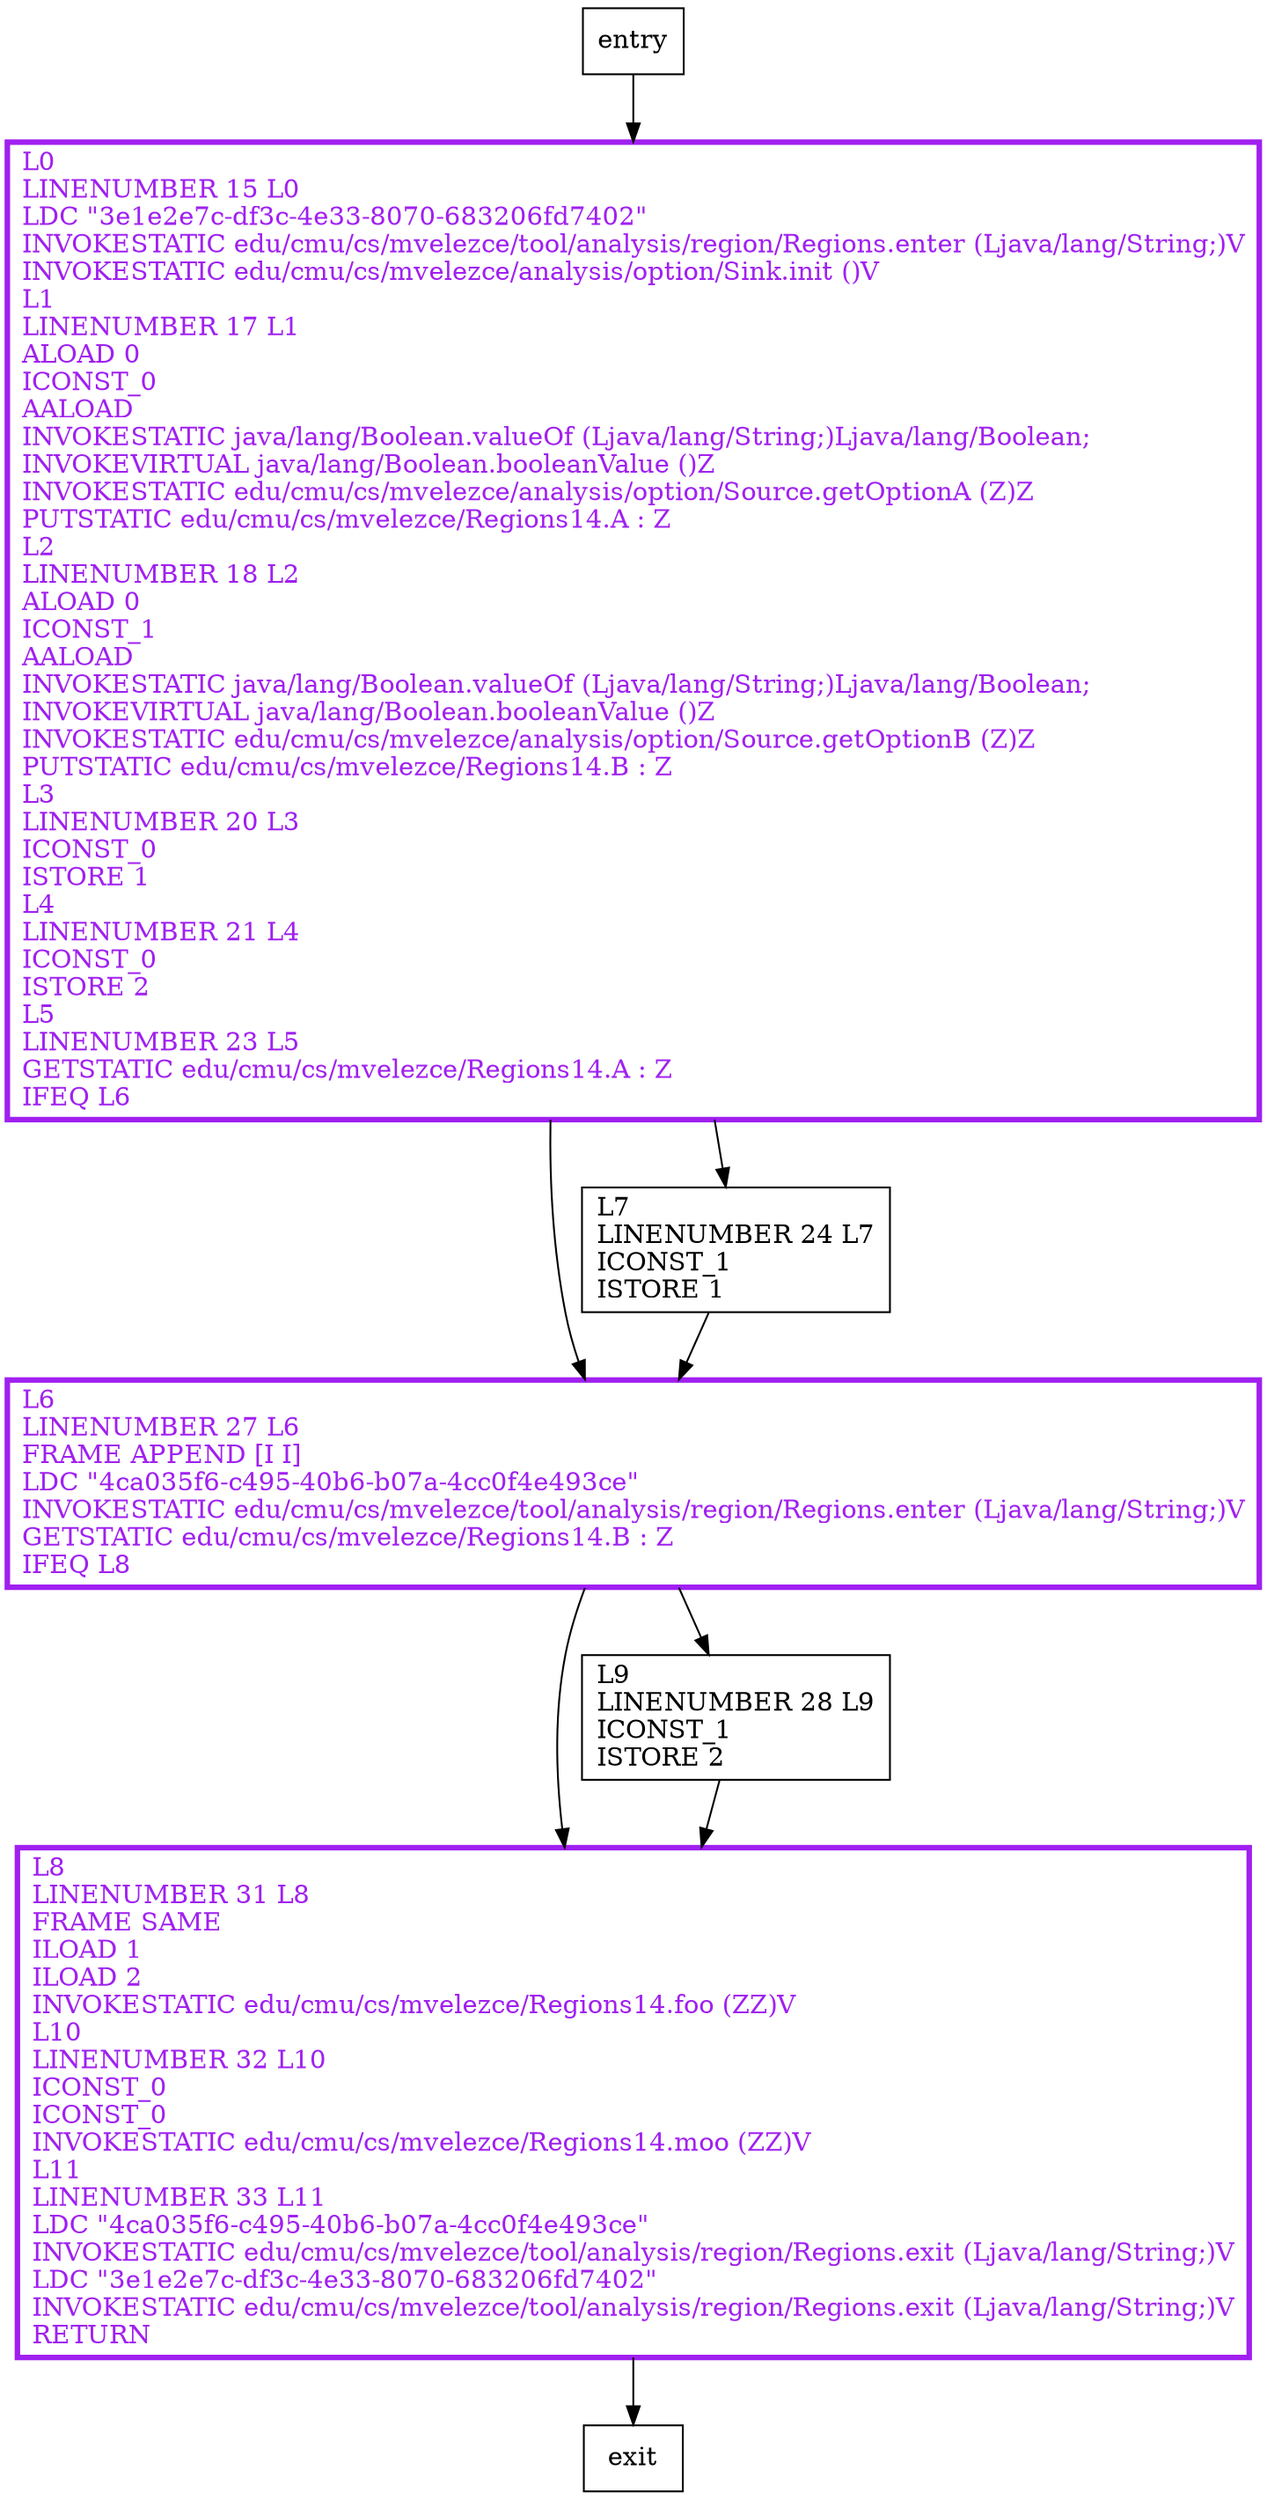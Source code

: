 digraph main {
node [shape=record];
132909799 [label="L6\lLINENUMBER 27 L6\lFRAME APPEND [I I]\lLDC \"4ca035f6-c495-40b6-b07a-4cc0f4e493ce\"\lINVOKESTATIC edu/cmu/cs/mvelezce/tool/analysis/region/Regions.enter (Ljava/lang/String;)V\lGETSTATIC edu/cmu/cs/mvelezce/Regions14.B : Z\lIFEQ L8\l"];
58089267 [label="L0\lLINENUMBER 15 L0\lLDC \"3e1e2e7c-df3c-4e33-8070-683206fd7402\"\lINVOKESTATIC edu/cmu/cs/mvelezce/tool/analysis/region/Regions.enter (Ljava/lang/String;)V\lINVOKESTATIC edu/cmu/cs/mvelezce/analysis/option/Sink.init ()V\lL1\lLINENUMBER 17 L1\lALOAD 0\lICONST_0\lAALOAD\lINVOKESTATIC java/lang/Boolean.valueOf (Ljava/lang/String;)Ljava/lang/Boolean;\lINVOKEVIRTUAL java/lang/Boolean.booleanValue ()Z\lINVOKESTATIC edu/cmu/cs/mvelezce/analysis/option/Source.getOptionA (Z)Z\lPUTSTATIC edu/cmu/cs/mvelezce/Regions14.A : Z\lL2\lLINENUMBER 18 L2\lALOAD 0\lICONST_1\lAALOAD\lINVOKESTATIC java/lang/Boolean.valueOf (Ljava/lang/String;)Ljava/lang/Boolean;\lINVOKEVIRTUAL java/lang/Boolean.booleanValue ()Z\lINVOKESTATIC edu/cmu/cs/mvelezce/analysis/option/Source.getOptionB (Z)Z\lPUTSTATIC edu/cmu/cs/mvelezce/Regions14.B : Z\lL3\lLINENUMBER 20 L3\lICONST_0\lISTORE 1\lL4\lLINENUMBER 21 L4\lICONST_0\lISTORE 2\lL5\lLINENUMBER 23 L5\lGETSTATIC edu/cmu/cs/mvelezce/Regions14.A : Z\lIFEQ L6\l"];
305184859 [label="L8\lLINENUMBER 31 L8\lFRAME SAME\lILOAD 1\lILOAD 2\lINVOKESTATIC edu/cmu/cs/mvelezce/Regions14.foo (ZZ)V\lL10\lLINENUMBER 32 L10\lICONST_0\lICONST_0\lINVOKESTATIC edu/cmu/cs/mvelezce/Regions14.moo (ZZ)V\lL11\lLINENUMBER 33 L11\lLDC \"4ca035f6-c495-40b6-b07a-4cc0f4e493ce\"\lINVOKESTATIC edu/cmu/cs/mvelezce/tool/analysis/region/Regions.exit (Ljava/lang/String;)V\lLDC \"3e1e2e7c-df3c-4e33-8070-683206fd7402\"\lINVOKESTATIC edu/cmu/cs/mvelezce/tool/analysis/region/Regions.exit (Ljava/lang/String;)V\lRETURN\l"];
1443517693 [label="L7\lLINENUMBER 24 L7\lICONST_1\lISTORE 1\l"];
596544233 [label="L9\lLINENUMBER 28 L9\lICONST_1\lISTORE 2\l"];
entry;
exit;
entry -> 58089267;
132909799 -> 305184859;
132909799 -> 596544233;
58089267 -> 132909799;
58089267 -> 1443517693;
305184859 -> exit;
1443517693 -> 132909799;
596544233 -> 305184859;
132909799[fontcolor="purple", penwidth=3, color="purple"];
58089267[fontcolor="purple", penwidth=3, color="purple"];
305184859[fontcolor="purple", penwidth=3, color="purple"];
}
